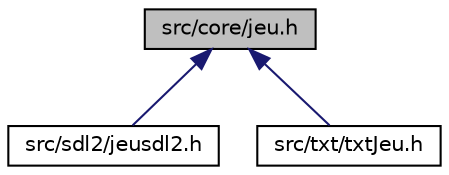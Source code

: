digraph "src/core/jeu.h"
{
 // LATEX_PDF_SIZE
  edge [fontname="Helvetica",fontsize="10",labelfontname="Helvetica",labelfontsize="10"];
  node [fontname="Helvetica",fontsize="10",shape=record];
  Node1 [label="src/core/jeu.h",height=0.2,width=0.4,color="black", fillcolor="grey75", style="filled", fontcolor="black",tooltip="Déclaration de la classe Jeu et de ses fonctions membres."];
  Node1 -> Node2 [dir="back",color="midnightblue",fontsize="10",style="solid",fontname="Helvetica"];
  Node2 [label="src/sdl2/jeusdl2.h",height=0.2,width=0.4,color="black", fillcolor="white", style="filled",URL="$jeusdl2_8h.html",tooltip="Déclaration de la classe Jeusdl2 et de ses fonctions membres qui permet un affichage du jeu avec la l..."];
  Node1 -> Node3 [dir="back",color="midnightblue",fontsize="10",style="solid",fontname="Helvetica"];
  Node3 [label="src/txt/txtJeu.h",height=0.2,width=0.4,color="black", fillcolor="white", style="filled",URL="$txtJeu_8h.html",tooltip="Définition de la classe txtJeu pour réaliser un affichage en mode txt du terrain."];
}

